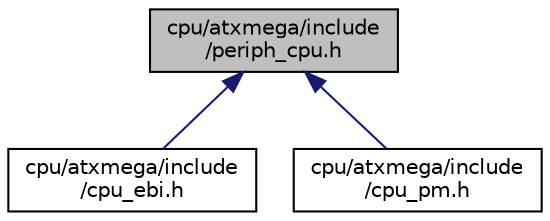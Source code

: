 digraph "cpu/atxmega/include/periph_cpu.h"
{
 // LATEX_PDF_SIZE
  edge [fontname="Helvetica",fontsize="10",labelfontname="Helvetica",labelfontsize="10"];
  node [fontname="Helvetica",fontsize="10",shape=record];
  Node1 [label="cpu/atxmega/include\l/periph_cpu.h",height=0.2,width=0.4,color="black", fillcolor="grey75", style="filled", fontcolor="black",tooltip="CPU specific definitions for internal peripheral handling."];
  Node1 -> Node2 [dir="back",color="midnightblue",fontsize="10",style="solid",fontname="Helvetica"];
  Node2 [label="cpu/atxmega/include\l/cpu_ebi.h",height=0.2,width=0.4,color="black", fillcolor="white", style="filled",URL="$cpu__ebi_8h.html",tooltip="External Bus Interface API."];
  Node1 -> Node3 [dir="back",color="midnightblue",fontsize="10",style="solid",fontname="Helvetica"];
  Node3 [label="cpu/atxmega/include\l/cpu_pm.h",height=0.2,width=0.4,color="black", fillcolor="white", style="filled",URL="$atxmega_2include_2cpu__pm_8h.html",tooltip="Power Management and Power Reduction API."];
}
